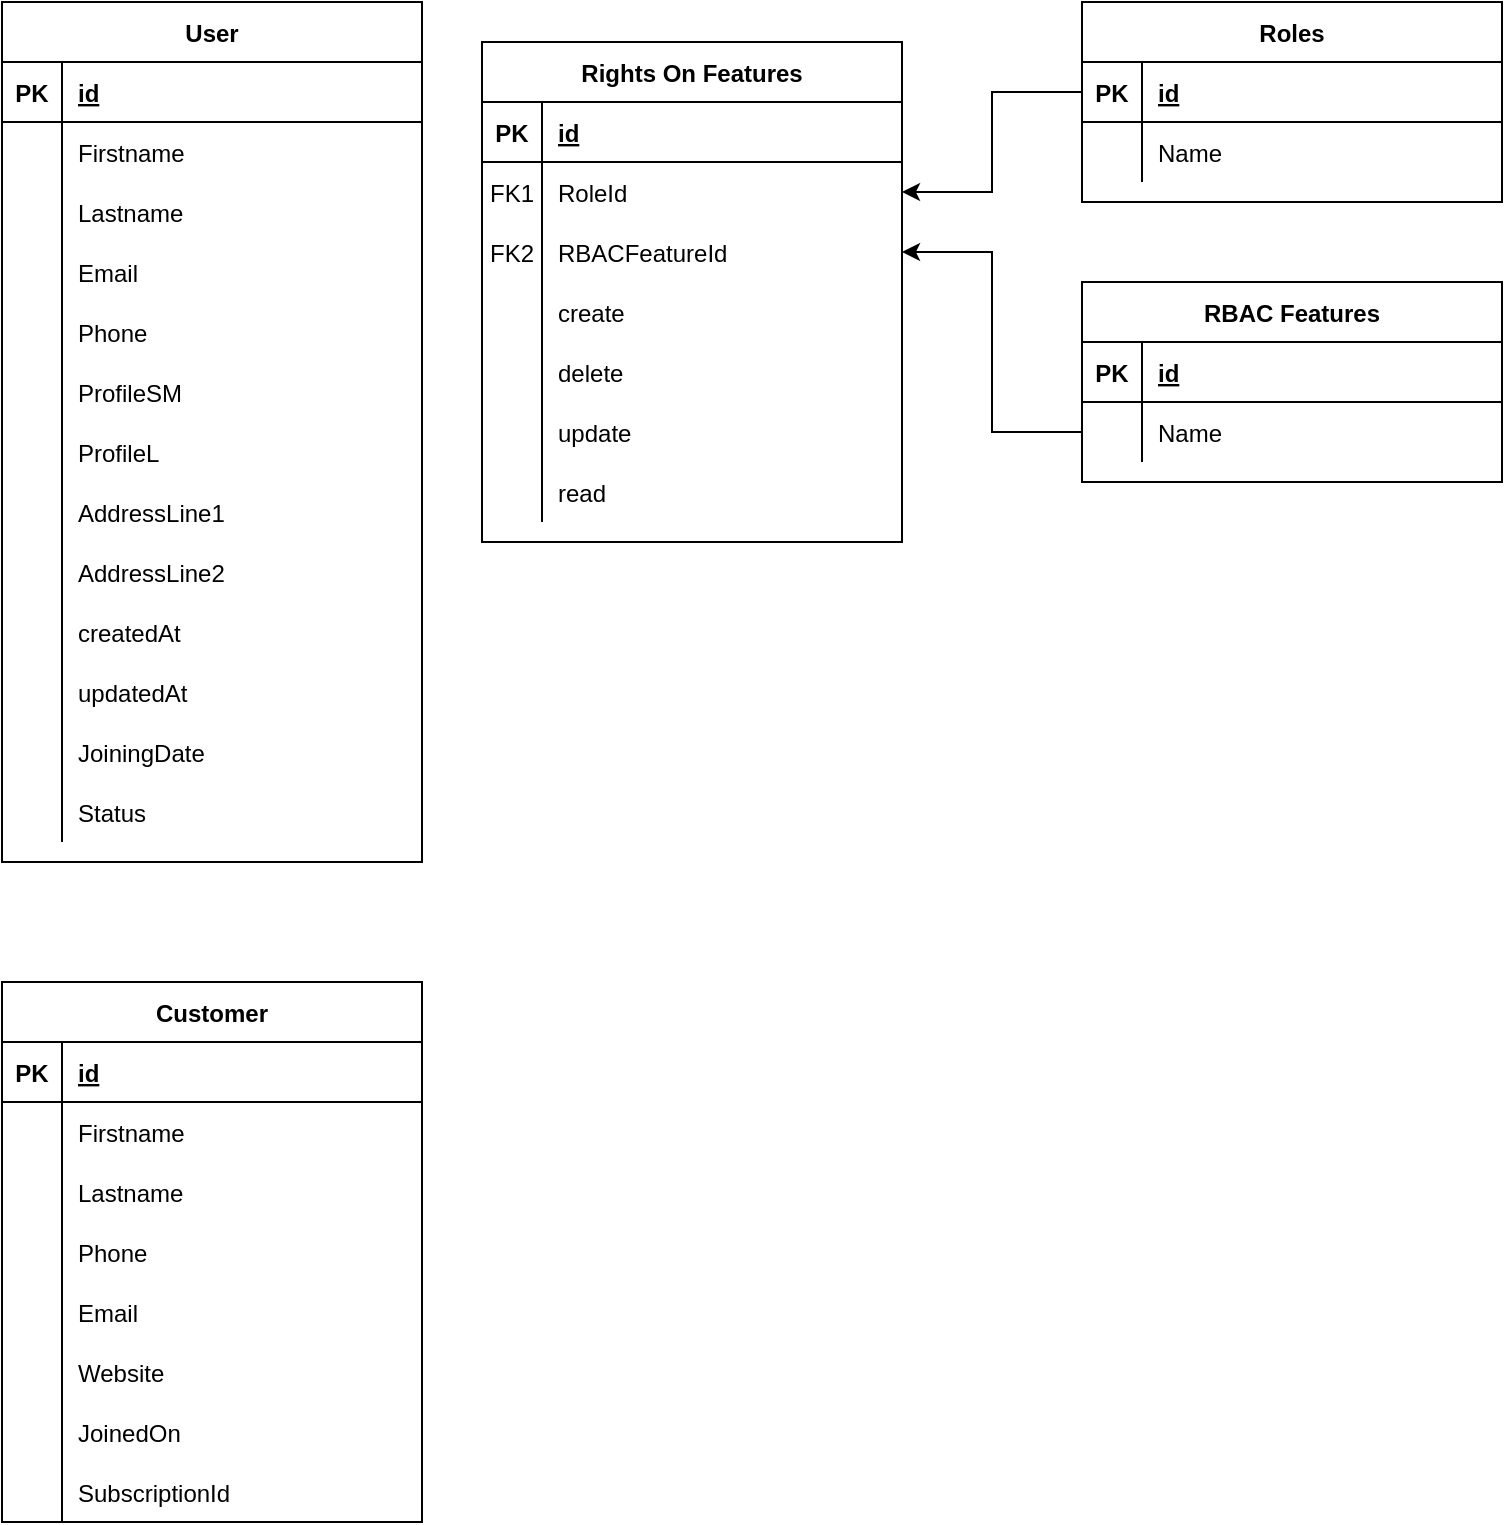 <mxfile version="13.6.6" type="github" pages="2">
  <diagram id="mRNJBiH1zSB1VjhKuQjT" name="Page-1">
    <mxGraphModel dx="946" dy="614" grid="1" gridSize="10" guides="1" tooltips="1" connect="1" arrows="1" fold="1" page="1" pageScale="1" pageWidth="1920" pageHeight="1200" math="0" shadow="0">
      <root>
        <mxCell id="0" />
        <mxCell id="1" parent="0" />
        <mxCell id="18IC8A5sWtlLV8zkM78y-1" value="User" style="shape=table;startSize=30;container=1;collapsible=1;childLayout=tableLayout;fixedRows=1;rowLines=0;fontStyle=1;align=center;resizeLast=1;" parent="1" vertex="1">
          <mxGeometry x="50" y="30" width="210" height="430" as="geometry">
            <mxRectangle x="50" y="30" width="60" height="30" as="alternateBounds" />
          </mxGeometry>
        </mxCell>
        <mxCell id="18IC8A5sWtlLV8zkM78y-2" value="" style="shape=partialRectangle;collapsible=0;dropTarget=0;pointerEvents=0;fillColor=none;top=0;left=0;bottom=1;right=0;points=[[0,0.5],[1,0.5]];portConstraint=eastwest;" parent="18IC8A5sWtlLV8zkM78y-1" vertex="1">
          <mxGeometry y="30" width="210" height="30" as="geometry" />
        </mxCell>
        <mxCell id="18IC8A5sWtlLV8zkM78y-3" value="PK" style="shape=partialRectangle;connectable=0;fillColor=none;top=0;left=0;bottom=0;right=0;fontStyle=1;overflow=hidden;" parent="18IC8A5sWtlLV8zkM78y-2" vertex="1">
          <mxGeometry width="30" height="30" as="geometry" />
        </mxCell>
        <mxCell id="18IC8A5sWtlLV8zkM78y-4" value="id" style="shape=partialRectangle;connectable=0;fillColor=none;top=0;left=0;bottom=0;right=0;align=left;spacingLeft=6;fontStyle=5;overflow=hidden;" parent="18IC8A5sWtlLV8zkM78y-2" vertex="1">
          <mxGeometry x="30" width="180" height="30" as="geometry" />
        </mxCell>
        <mxCell id="18IC8A5sWtlLV8zkM78y-5" value="" style="shape=partialRectangle;collapsible=0;dropTarget=0;pointerEvents=0;fillColor=none;top=0;left=0;bottom=0;right=0;points=[[0,0.5],[1,0.5]];portConstraint=eastwest;" parent="18IC8A5sWtlLV8zkM78y-1" vertex="1">
          <mxGeometry y="60" width="210" height="30" as="geometry" />
        </mxCell>
        <mxCell id="18IC8A5sWtlLV8zkM78y-6" value="" style="shape=partialRectangle;connectable=0;fillColor=none;top=0;left=0;bottom=0;right=0;editable=1;overflow=hidden;" parent="18IC8A5sWtlLV8zkM78y-5" vertex="1">
          <mxGeometry width="30" height="30" as="geometry" />
        </mxCell>
        <mxCell id="18IC8A5sWtlLV8zkM78y-7" value="Firstname" style="shape=partialRectangle;connectable=0;fillColor=none;top=0;left=0;bottom=0;right=0;align=left;spacingLeft=6;overflow=hidden;" parent="18IC8A5sWtlLV8zkM78y-5" vertex="1">
          <mxGeometry x="30" width="180" height="30" as="geometry" />
        </mxCell>
        <mxCell id="18IC8A5sWtlLV8zkM78y-8" value="" style="shape=partialRectangle;collapsible=0;dropTarget=0;pointerEvents=0;fillColor=none;top=0;left=0;bottom=0;right=0;points=[[0,0.5],[1,0.5]];portConstraint=eastwest;" parent="18IC8A5sWtlLV8zkM78y-1" vertex="1">
          <mxGeometry y="90" width="210" height="30" as="geometry" />
        </mxCell>
        <mxCell id="18IC8A5sWtlLV8zkM78y-9" value="" style="shape=partialRectangle;connectable=0;fillColor=none;top=0;left=0;bottom=0;right=0;editable=1;overflow=hidden;" parent="18IC8A5sWtlLV8zkM78y-8" vertex="1">
          <mxGeometry width="30" height="30" as="geometry" />
        </mxCell>
        <mxCell id="18IC8A5sWtlLV8zkM78y-10" value="Lastname" style="shape=partialRectangle;connectable=0;fillColor=none;top=0;left=0;bottom=0;right=0;align=left;spacingLeft=6;overflow=hidden;" parent="18IC8A5sWtlLV8zkM78y-8" vertex="1">
          <mxGeometry x="30" width="180" height="30" as="geometry" />
        </mxCell>
        <mxCell id="18IC8A5sWtlLV8zkM78y-11" value="" style="shape=partialRectangle;collapsible=0;dropTarget=0;pointerEvents=0;fillColor=none;top=0;left=0;bottom=0;right=0;points=[[0,0.5],[1,0.5]];portConstraint=eastwest;" parent="18IC8A5sWtlLV8zkM78y-1" vertex="1">
          <mxGeometry y="120" width="210" height="30" as="geometry" />
        </mxCell>
        <mxCell id="18IC8A5sWtlLV8zkM78y-12" value="" style="shape=partialRectangle;connectable=0;fillColor=none;top=0;left=0;bottom=0;right=0;editable=1;overflow=hidden;" parent="18IC8A5sWtlLV8zkM78y-11" vertex="1">
          <mxGeometry width="30" height="30" as="geometry" />
        </mxCell>
        <mxCell id="18IC8A5sWtlLV8zkM78y-13" value="Email" style="shape=partialRectangle;connectable=0;fillColor=none;top=0;left=0;bottom=0;right=0;align=left;spacingLeft=6;overflow=hidden;" parent="18IC8A5sWtlLV8zkM78y-11" vertex="1">
          <mxGeometry x="30" width="180" height="30" as="geometry" />
        </mxCell>
        <mxCell id="18IC8A5sWtlLV8zkM78y-14" style="shape=partialRectangle;collapsible=0;dropTarget=0;pointerEvents=0;fillColor=none;top=0;left=0;bottom=0;right=0;points=[[0,0.5],[1,0.5]];portConstraint=eastwest;" parent="18IC8A5sWtlLV8zkM78y-1" vertex="1">
          <mxGeometry y="150" width="210" height="30" as="geometry" />
        </mxCell>
        <mxCell id="18IC8A5sWtlLV8zkM78y-15" style="shape=partialRectangle;connectable=0;fillColor=none;top=0;left=0;bottom=0;right=0;editable=1;overflow=hidden;" parent="18IC8A5sWtlLV8zkM78y-14" vertex="1">
          <mxGeometry width="30" height="30" as="geometry" />
        </mxCell>
        <mxCell id="18IC8A5sWtlLV8zkM78y-16" value="Phone" style="shape=partialRectangle;connectable=0;fillColor=none;top=0;left=0;bottom=0;right=0;align=left;spacingLeft=6;overflow=hidden;" parent="18IC8A5sWtlLV8zkM78y-14" vertex="1">
          <mxGeometry x="30" width="180" height="30" as="geometry" />
        </mxCell>
        <mxCell id="18IC8A5sWtlLV8zkM78y-17" style="shape=partialRectangle;collapsible=0;dropTarget=0;pointerEvents=0;fillColor=none;top=0;left=0;bottom=0;right=0;points=[[0,0.5],[1,0.5]];portConstraint=eastwest;" parent="18IC8A5sWtlLV8zkM78y-1" vertex="1">
          <mxGeometry y="180" width="210" height="30" as="geometry" />
        </mxCell>
        <mxCell id="18IC8A5sWtlLV8zkM78y-18" style="shape=partialRectangle;connectable=0;fillColor=none;top=0;left=0;bottom=0;right=0;editable=1;overflow=hidden;" parent="18IC8A5sWtlLV8zkM78y-17" vertex="1">
          <mxGeometry width="30" height="30" as="geometry" />
        </mxCell>
        <mxCell id="18IC8A5sWtlLV8zkM78y-19" value="ProfileSM" style="shape=partialRectangle;connectable=0;fillColor=none;top=0;left=0;bottom=0;right=0;align=left;spacingLeft=6;overflow=hidden;" parent="18IC8A5sWtlLV8zkM78y-17" vertex="1">
          <mxGeometry x="30" width="180" height="30" as="geometry" />
        </mxCell>
        <mxCell id="18IC8A5sWtlLV8zkM78y-20" style="shape=partialRectangle;collapsible=0;dropTarget=0;pointerEvents=0;fillColor=none;top=0;left=0;bottom=0;right=0;points=[[0,0.5],[1,0.5]];portConstraint=eastwest;" parent="18IC8A5sWtlLV8zkM78y-1" vertex="1">
          <mxGeometry y="210" width="210" height="30" as="geometry" />
        </mxCell>
        <mxCell id="18IC8A5sWtlLV8zkM78y-21" style="shape=partialRectangle;connectable=0;fillColor=none;top=0;left=0;bottom=0;right=0;editable=1;overflow=hidden;" parent="18IC8A5sWtlLV8zkM78y-20" vertex="1">
          <mxGeometry width="30" height="30" as="geometry" />
        </mxCell>
        <mxCell id="18IC8A5sWtlLV8zkM78y-22" value="ProfileL" style="shape=partialRectangle;connectable=0;fillColor=none;top=0;left=0;bottom=0;right=0;align=left;spacingLeft=6;overflow=hidden;" parent="18IC8A5sWtlLV8zkM78y-20" vertex="1">
          <mxGeometry x="30" width="180" height="30" as="geometry" />
        </mxCell>
        <mxCell id="18IC8A5sWtlLV8zkM78y-23" style="shape=partialRectangle;collapsible=0;dropTarget=0;pointerEvents=0;fillColor=none;top=0;left=0;bottom=0;right=0;points=[[0,0.5],[1,0.5]];portConstraint=eastwest;" parent="18IC8A5sWtlLV8zkM78y-1" vertex="1">
          <mxGeometry y="240" width="210" height="30" as="geometry" />
        </mxCell>
        <mxCell id="18IC8A5sWtlLV8zkM78y-24" style="shape=partialRectangle;connectable=0;fillColor=none;top=0;left=0;bottom=0;right=0;editable=1;overflow=hidden;" parent="18IC8A5sWtlLV8zkM78y-23" vertex="1">
          <mxGeometry width="30" height="30" as="geometry" />
        </mxCell>
        <mxCell id="18IC8A5sWtlLV8zkM78y-25" value="AddressLine1" style="shape=partialRectangle;connectable=0;fillColor=none;top=0;left=0;bottom=0;right=0;align=left;spacingLeft=6;overflow=hidden;" parent="18IC8A5sWtlLV8zkM78y-23" vertex="1">
          <mxGeometry x="30" width="180" height="30" as="geometry" />
        </mxCell>
        <mxCell id="18IC8A5sWtlLV8zkM78y-26" style="shape=partialRectangle;collapsible=0;dropTarget=0;pointerEvents=0;fillColor=none;top=0;left=0;bottom=0;right=0;points=[[0,0.5],[1,0.5]];portConstraint=eastwest;" parent="18IC8A5sWtlLV8zkM78y-1" vertex="1">
          <mxGeometry y="270" width="210" height="30" as="geometry" />
        </mxCell>
        <mxCell id="18IC8A5sWtlLV8zkM78y-27" style="shape=partialRectangle;connectable=0;fillColor=none;top=0;left=0;bottom=0;right=0;editable=1;overflow=hidden;" parent="18IC8A5sWtlLV8zkM78y-26" vertex="1">
          <mxGeometry width="30" height="30" as="geometry" />
        </mxCell>
        <mxCell id="18IC8A5sWtlLV8zkM78y-28" value="AddressLine2" style="shape=partialRectangle;connectable=0;fillColor=none;top=0;left=0;bottom=0;right=0;align=left;spacingLeft=6;overflow=hidden;" parent="18IC8A5sWtlLV8zkM78y-26" vertex="1">
          <mxGeometry x="30" width="180" height="30" as="geometry" />
        </mxCell>
        <mxCell id="18IC8A5sWtlLV8zkM78y-29" style="shape=partialRectangle;collapsible=0;dropTarget=0;pointerEvents=0;fillColor=none;top=0;left=0;bottom=0;right=0;points=[[0,0.5],[1,0.5]];portConstraint=eastwest;" parent="18IC8A5sWtlLV8zkM78y-1" vertex="1">
          <mxGeometry y="300" width="210" height="30" as="geometry" />
        </mxCell>
        <mxCell id="18IC8A5sWtlLV8zkM78y-30" style="shape=partialRectangle;connectable=0;fillColor=none;top=0;left=0;bottom=0;right=0;editable=1;overflow=hidden;" parent="18IC8A5sWtlLV8zkM78y-29" vertex="1">
          <mxGeometry width="30" height="30" as="geometry" />
        </mxCell>
        <mxCell id="18IC8A5sWtlLV8zkM78y-31" value="createdAt" style="shape=partialRectangle;connectable=0;fillColor=none;top=0;left=0;bottom=0;right=0;align=left;spacingLeft=6;overflow=hidden;" parent="18IC8A5sWtlLV8zkM78y-29" vertex="1">
          <mxGeometry x="30" width="180" height="30" as="geometry" />
        </mxCell>
        <mxCell id="18IC8A5sWtlLV8zkM78y-32" style="shape=partialRectangle;collapsible=0;dropTarget=0;pointerEvents=0;fillColor=none;top=0;left=0;bottom=0;right=0;points=[[0,0.5],[1,0.5]];portConstraint=eastwest;" parent="18IC8A5sWtlLV8zkM78y-1" vertex="1">
          <mxGeometry y="330" width="210" height="30" as="geometry" />
        </mxCell>
        <mxCell id="18IC8A5sWtlLV8zkM78y-33" style="shape=partialRectangle;connectable=0;fillColor=none;top=0;left=0;bottom=0;right=0;editable=1;overflow=hidden;" parent="18IC8A5sWtlLV8zkM78y-32" vertex="1">
          <mxGeometry width="30" height="30" as="geometry" />
        </mxCell>
        <mxCell id="18IC8A5sWtlLV8zkM78y-34" value="updatedAt" style="shape=partialRectangle;connectable=0;fillColor=none;top=0;left=0;bottom=0;right=0;align=left;spacingLeft=6;overflow=hidden;" parent="18IC8A5sWtlLV8zkM78y-32" vertex="1">
          <mxGeometry x="30" width="180" height="30" as="geometry" />
        </mxCell>
        <mxCell id="18IC8A5sWtlLV8zkM78y-35" style="shape=partialRectangle;collapsible=0;dropTarget=0;pointerEvents=0;fillColor=none;top=0;left=0;bottom=0;right=0;points=[[0,0.5],[1,0.5]];portConstraint=eastwest;" parent="18IC8A5sWtlLV8zkM78y-1" vertex="1">
          <mxGeometry y="360" width="210" height="30" as="geometry" />
        </mxCell>
        <mxCell id="18IC8A5sWtlLV8zkM78y-36" style="shape=partialRectangle;connectable=0;fillColor=none;top=0;left=0;bottom=0;right=0;editable=1;overflow=hidden;" parent="18IC8A5sWtlLV8zkM78y-35" vertex="1">
          <mxGeometry width="30" height="30" as="geometry" />
        </mxCell>
        <mxCell id="18IC8A5sWtlLV8zkM78y-37" value="JoiningDate" style="shape=partialRectangle;connectable=0;fillColor=none;top=0;left=0;bottom=0;right=0;align=left;spacingLeft=6;overflow=hidden;" parent="18IC8A5sWtlLV8zkM78y-35" vertex="1">
          <mxGeometry x="30" width="180" height="30" as="geometry" />
        </mxCell>
        <mxCell id="18IC8A5sWtlLV8zkM78y-38" style="shape=partialRectangle;collapsible=0;dropTarget=0;pointerEvents=0;fillColor=none;top=0;left=0;bottom=0;right=0;points=[[0,0.5],[1,0.5]];portConstraint=eastwest;" parent="18IC8A5sWtlLV8zkM78y-1" vertex="1">
          <mxGeometry y="390" width="210" height="30" as="geometry" />
        </mxCell>
        <mxCell id="18IC8A5sWtlLV8zkM78y-39" style="shape=partialRectangle;connectable=0;fillColor=none;top=0;left=0;bottom=0;right=0;editable=1;overflow=hidden;" parent="18IC8A5sWtlLV8zkM78y-38" vertex="1">
          <mxGeometry width="30" height="30" as="geometry" />
        </mxCell>
        <mxCell id="18IC8A5sWtlLV8zkM78y-40" value="Status" style="shape=partialRectangle;connectable=0;fillColor=none;top=0;left=0;bottom=0;right=0;align=left;spacingLeft=6;overflow=hidden;" parent="18IC8A5sWtlLV8zkM78y-38" vertex="1">
          <mxGeometry x="30" width="180" height="30" as="geometry" />
        </mxCell>
        <mxCell id="18IC8A5sWtlLV8zkM78y-110" style="edgeStyle=orthogonalEdgeStyle;rounded=0;orthogonalLoop=1;jettySize=auto;html=1;exitX=0;exitY=0.5;exitDx=0;exitDy=0;entryX=1;entryY=0.5;entryDx=0;entryDy=0;" parent="1" source="18IC8A5sWtlLV8zkM78y-42" target="18IC8A5sWtlLV8zkM78y-85" edge="1">
          <mxGeometry relative="1" as="geometry" />
        </mxCell>
        <mxCell id="18IC8A5sWtlLV8zkM78y-111" style="edgeStyle=orthogonalEdgeStyle;rounded=0;orthogonalLoop=1;jettySize=auto;html=1;exitX=0;exitY=0.5;exitDx=0;exitDy=0;entryX=1;entryY=0.5;entryDx=0;entryDy=0;" parent="1" source="18IC8A5sWtlLV8zkM78y-92" target="18IC8A5sWtlLV8zkM78y-95" edge="1">
          <mxGeometry relative="1" as="geometry" />
        </mxCell>
        <mxCell id="18IC8A5sWtlLV8zkM78y-81" value="Rights On Features" style="shape=table;startSize=30;container=1;collapsible=1;childLayout=tableLayout;fixedRows=1;rowLines=0;fontStyle=1;align=center;resizeLast=1;" parent="1" vertex="1">
          <mxGeometry x="290" y="50" width="210" height="250" as="geometry">
            <mxRectangle x="50" y="30" width="60" height="30" as="alternateBounds" />
          </mxGeometry>
        </mxCell>
        <mxCell id="18IC8A5sWtlLV8zkM78y-82" value="" style="shape=partialRectangle;collapsible=0;dropTarget=0;pointerEvents=0;fillColor=none;top=0;left=0;bottom=1;right=0;points=[[0,0.5],[1,0.5]];portConstraint=eastwest;" parent="18IC8A5sWtlLV8zkM78y-81" vertex="1">
          <mxGeometry y="30" width="210" height="30" as="geometry" />
        </mxCell>
        <mxCell id="18IC8A5sWtlLV8zkM78y-83" value="PK" style="shape=partialRectangle;connectable=0;fillColor=none;top=0;left=0;bottom=0;right=0;fontStyle=1;overflow=hidden;" parent="18IC8A5sWtlLV8zkM78y-82" vertex="1">
          <mxGeometry width="30" height="30" as="geometry" />
        </mxCell>
        <mxCell id="18IC8A5sWtlLV8zkM78y-84" value="id" style="shape=partialRectangle;connectable=0;fillColor=none;top=0;left=0;bottom=0;right=0;align=left;spacingLeft=6;fontStyle=5;overflow=hidden;" parent="18IC8A5sWtlLV8zkM78y-82" vertex="1">
          <mxGeometry x="30" width="180" height="30" as="geometry" />
        </mxCell>
        <mxCell id="18IC8A5sWtlLV8zkM78y-85" value="" style="shape=partialRectangle;collapsible=0;dropTarget=0;pointerEvents=0;fillColor=none;top=0;left=0;bottom=0;right=0;points=[[0,0.5],[1,0.5]];portConstraint=eastwest;" parent="18IC8A5sWtlLV8zkM78y-81" vertex="1">
          <mxGeometry y="60" width="210" height="30" as="geometry" />
        </mxCell>
        <mxCell id="18IC8A5sWtlLV8zkM78y-86" value="FK1" style="shape=partialRectangle;connectable=0;fillColor=none;top=0;left=0;bottom=0;right=0;editable=1;overflow=hidden;" parent="18IC8A5sWtlLV8zkM78y-85" vertex="1">
          <mxGeometry width="30" height="30" as="geometry" />
        </mxCell>
        <mxCell id="18IC8A5sWtlLV8zkM78y-87" value="RoleId" style="shape=partialRectangle;connectable=0;fillColor=none;top=0;left=0;bottom=0;right=0;align=left;spacingLeft=6;overflow=hidden;" parent="18IC8A5sWtlLV8zkM78y-85" vertex="1">
          <mxGeometry x="30" width="180" height="30" as="geometry" />
        </mxCell>
        <mxCell id="18IC8A5sWtlLV8zkM78y-95" style="shape=partialRectangle;collapsible=0;dropTarget=0;pointerEvents=0;fillColor=none;top=0;left=0;bottom=0;right=0;points=[[0,0.5],[1,0.5]];portConstraint=eastwest;" parent="18IC8A5sWtlLV8zkM78y-81" vertex="1">
          <mxGeometry y="90" width="210" height="30" as="geometry" />
        </mxCell>
        <mxCell id="18IC8A5sWtlLV8zkM78y-96" value="FK2" style="shape=partialRectangle;connectable=0;fillColor=none;top=0;left=0;bottom=0;right=0;editable=1;overflow=hidden;" parent="18IC8A5sWtlLV8zkM78y-95" vertex="1">
          <mxGeometry width="30" height="30" as="geometry" />
        </mxCell>
        <mxCell id="18IC8A5sWtlLV8zkM78y-97" value="RBACFeatureId" style="shape=partialRectangle;connectable=0;fillColor=none;top=0;left=0;bottom=0;right=0;align=left;spacingLeft=6;overflow=hidden;" parent="18IC8A5sWtlLV8zkM78y-95" vertex="1">
          <mxGeometry x="30" width="180" height="30" as="geometry" />
        </mxCell>
        <mxCell id="18IC8A5sWtlLV8zkM78y-98" style="shape=partialRectangle;collapsible=0;dropTarget=0;pointerEvents=0;fillColor=none;top=0;left=0;bottom=0;right=0;points=[[0,0.5],[1,0.5]];portConstraint=eastwest;" parent="18IC8A5sWtlLV8zkM78y-81" vertex="1">
          <mxGeometry y="120" width="210" height="30" as="geometry" />
        </mxCell>
        <mxCell id="18IC8A5sWtlLV8zkM78y-99" style="shape=partialRectangle;connectable=0;fillColor=none;top=0;left=0;bottom=0;right=0;editable=1;overflow=hidden;" parent="18IC8A5sWtlLV8zkM78y-98" vertex="1">
          <mxGeometry width="30" height="30" as="geometry" />
        </mxCell>
        <mxCell id="18IC8A5sWtlLV8zkM78y-100" value="create" style="shape=partialRectangle;connectable=0;fillColor=none;top=0;left=0;bottom=0;right=0;align=left;spacingLeft=6;overflow=hidden;" parent="18IC8A5sWtlLV8zkM78y-98" vertex="1">
          <mxGeometry x="30" width="180" height="30" as="geometry" />
        </mxCell>
        <mxCell id="18IC8A5sWtlLV8zkM78y-101" style="shape=partialRectangle;collapsible=0;dropTarget=0;pointerEvents=0;fillColor=none;top=0;left=0;bottom=0;right=0;points=[[0,0.5],[1,0.5]];portConstraint=eastwest;" parent="18IC8A5sWtlLV8zkM78y-81" vertex="1">
          <mxGeometry y="150" width="210" height="30" as="geometry" />
        </mxCell>
        <mxCell id="18IC8A5sWtlLV8zkM78y-102" style="shape=partialRectangle;connectable=0;fillColor=none;top=0;left=0;bottom=0;right=0;editable=1;overflow=hidden;" parent="18IC8A5sWtlLV8zkM78y-101" vertex="1">
          <mxGeometry width="30" height="30" as="geometry" />
        </mxCell>
        <mxCell id="18IC8A5sWtlLV8zkM78y-103" value="delete" style="shape=partialRectangle;connectable=0;fillColor=none;top=0;left=0;bottom=0;right=0;align=left;spacingLeft=6;overflow=hidden;" parent="18IC8A5sWtlLV8zkM78y-101" vertex="1">
          <mxGeometry x="30" width="180" height="30" as="geometry" />
        </mxCell>
        <mxCell id="18IC8A5sWtlLV8zkM78y-104" style="shape=partialRectangle;collapsible=0;dropTarget=0;pointerEvents=0;fillColor=none;top=0;left=0;bottom=0;right=0;points=[[0,0.5],[1,0.5]];portConstraint=eastwest;" parent="18IC8A5sWtlLV8zkM78y-81" vertex="1">
          <mxGeometry y="180" width="210" height="30" as="geometry" />
        </mxCell>
        <mxCell id="18IC8A5sWtlLV8zkM78y-105" style="shape=partialRectangle;connectable=0;fillColor=none;top=0;left=0;bottom=0;right=0;editable=1;overflow=hidden;" parent="18IC8A5sWtlLV8zkM78y-104" vertex="1">
          <mxGeometry width="30" height="30" as="geometry" />
        </mxCell>
        <mxCell id="18IC8A5sWtlLV8zkM78y-106" value="update" style="shape=partialRectangle;connectable=0;fillColor=none;top=0;left=0;bottom=0;right=0;align=left;spacingLeft=6;overflow=hidden;" parent="18IC8A5sWtlLV8zkM78y-104" vertex="1">
          <mxGeometry x="30" width="180" height="30" as="geometry" />
        </mxCell>
        <mxCell id="18IC8A5sWtlLV8zkM78y-107" style="shape=partialRectangle;collapsible=0;dropTarget=0;pointerEvents=0;fillColor=none;top=0;left=0;bottom=0;right=0;points=[[0,0.5],[1,0.5]];portConstraint=eastwest;" parent="18IC8A5sWtlLV8zkM78y-81" vertex="1">
          <mxGeometry y="210" width="210" height="30" as="geometry" />
        </mxCell>
        <mxCell id="18IC8A5sWtlLV8zkM78y-108" style="shape=partialRectangle;connectable=0;fillColor=none;top=0;left=0;bottom=0;right=0;editable=1;overflow=hidden;" parent="18IC8A5sWtlLV8zkM78y-107" vertex="1">
          <mxGeometry width="30" height="30" as="geometry" />
        </mxCell>
        <mxCell id="18IC8A5sWtlLV8zkM78y-109" value="read" style="shape=partialRectangle;connectable=0;fillColor=none;top=0;left=0;bottom=0;right=0;align=left;spacingLeft=6;overflow=hidden;" parent="18IC8A5sWtlLV8zkM78y-107" vertex="1">
          <mxGeometry x="30" width="180" height="30" as="geometry" />
        </mxCell>
        <mxCell id="18IC8A5sWtlLV8zkM78y-41" value="Roles" style="shape=table;startSize=30;container=1;collapsible=1;childLayout=tableLayout;fixedRows=1;rowLines=0;fontStyle=1;align=center;resizeLast=1;" parent="1" vertex="1">
          <mxGeometry x="590" y="30" width="210" height="100" as="geometry">
            <mxRectangle x="50" y="30" width="60" height="30" as="alternateBounds" />
          </mxGeometry>
        </mxCell>
        <mxCell id="18IC8A5sWtlLV8zkM78y-42" value="" style="shape=partialRectangle;collapsible=0;dropTarget=0;pointerEvents=0;fillColor=none;top=0;left=0;bottom=1;right=0;points=[[0,0.5],[1,0.5]];portConstraint=eastwest;" parent="18IC8A5sWtlLV8zkM78y-41" vertex="1">
          <mxGeometry y="30" width="210" height="30" as="geometry" />
        </mxCell>
        <mxCell id="18IC8A5sWtlLV8zkM78y-43" value="PK" style="shape=partialRectangle;connectable=0;fillColor=none;top=0;left=0;bottom=0;right=0;fontStyle=1;overflow=hidden;" parent="18IC8A5sWtlLV8zkM78y-42" vertex="1">
          <mxGeometry width="30" height="30" as="geometry" />
        </mxCell>
        <mxCell id="18IC8A5sWtlLV8zkM78y-44" value="id" style="shape=partialRectangle;connectable=0;fillColor=none;top=0;left=0;bottom=0;right=0;align=left;spacingLeft=6;fontStyle=5;overflow=hidden;" parent="18IC8A5sWtlLV8zkM78y-42" vertex="1">
          <mxGeometry x="30" width="180" height="30" as="geometry" />
        </mxCell>
        <mxCell id="18IC8A5sWtlLV8zkM78y-45" value="" style="shape=partialRectangle;collapsible=0;dropTarget=0;pointerEvents=0;fillColor=none;top=0;left=0;bottom=0;right=0;points=[[0,0.5],[1,0.5]];portConstraint=eastwest;" parent="18IC8A5sWtlLV8zkM78y-41" vertex="1">
          <mxGeometry y="60" width="210" height="30" as="geometry" />
        </mxCell>
        <mxCell id="18IC8A5sWtlLV8zkM78y-46" value="" style="shape=partialRectangle;connectable=0;fillColor=none;top=0;left=0;bottom=0;right=0;editable=1;overflow=hidden;" parent="18IC8A5sWtlLV8zkM78y-45" vertex="1">
          <mxGeometry width="30" height="30" as="geometry" />
        </mxCell>
        <mxCell id="18IC8A5sWtlLV8zkM78y-47" value="Name" style="shape=partialRectangle;connectable=0;fillColor=none;top=0;left=0;bottom=0;right=0;align=left;spacingLeft=6;overflow=hidden;" parent="18IC8A5sWtlLV8zkM78y-45" vertex="1">
          <mxGeometry x="30" width="180" height="30" as="geometry" />
        </mxCell>
        <mxCell id="18IC8A5sWtlLV8zkM78y-88" value="RBAC Features" style="shape=table;startSize=30;container=1;collapsible=1;childLayout=tableLayout;fixedRows=1;rowLines=0;fontStyle=1;align=center;resizeLast=1;" parent="1" vertex="1">
          <mxGeometry x="590" y="170" width="210" height="100" as="geometry">
            <mxRectangle x="50" y="30" width="60" height="30" as="alternateBounds" />
          </mxGeometry>
        </mxCell>
        <mxCell id="18IC8A5sWtlLV8zkM78y-89" value="" style="shape=partialRectangle;collapsible=0;dropTarget=0;pointerEvents=0;fillColor=none;top=0;left=0;bottom=1;right=0;points=[[0,0.5],[1,0.5]];portConstraint=eastwest;" parent="18IC8A5sWtlLV8zkM78y-88" vertex="1">
          <mxGeometry y="30" width="210" height="30" as="geometry" />
        </mxCell>
        <mxCell id="18IC8A5sWtlLV8zkM78y-90" value="PK" style="shape=partialRectangle;connectable=0;fillColor=none;top=0;left=0;bottom=0;right=0;fontStyle=1;overflow=hidden;" parent="18IC8A5sWtlLV8zkM78y-89" vertex="1">
          <mxGeometry width="30" height="30" as="geometry" />
        </mxCell>
        <mxCell id="18IC8A5sWtlLV8zkM78y-91" value="id" style="shape=partialRectangle;connectable=0;fillColor=none;top=0;left=0;bottom=0;right=0;align=left;spacingLeft=6;fontStyle=5;overflow=hidden;" parent="18IC8A5sWtlLV8zkM78y-89" vertex="1">
          <mxGeometry x="30" width="180" height="30" as="geometry" />
        </mxCell>
        <mxCell id="18IC8A5sWtlLV8zkM78y-92" value="" style="shape=partialRectangle;collapsible=0;dropTarget=0;pointerEvents=0;fillColor=none;top=0;left=0;bottom=0;right=0;points=[[0,0.5],[1,0.5]];portConstraint=eastwest;" parent="18IC8A5sWtlLV8zkM78y-88" vertex="1">
          <mxGeometry y="60" width="210" height="30" as="geometry" />
        </mxCell>
        <mxCell id="18IC8A5sWtlLV8zkM78y-93" value="" style="shape=partialRectangle;connectable=0;fillColor=none;top=0;left=0;bottom=0;right=0;editable=1;overflow=hidden;" parent="18IC8A5sWtlLV8zkM78y-92" vertex="1">
          <mxGeometry width="30" height="30" as="geometry" />
        </mxCell>
        <mxCell id="18IC8A5sWtlLV8zkM78y-94" value="Name" style="shape=partialRectangle;connectable=0;fillColor=none;top=0;left=0;bottom=0;right=0;align=left;spacingLeft=6;overflow=hidden;" parent="18IC8A5sWtlLV8zkM78y-92" vertex="1">
          <mxGeometry x="30" width="180" height="30" as="geometry" />
        </mxCell>
        <mxCell id="18IC8A5sWtlLV8zkM78y-112" value="Customer" style="shape=table;startSize=30;container=1;collapsible=1;childLayout=tableLayout;fixedRows=1;rowLines=0;fontStyle=1;align=center;resizeLast=1;" parent="1" vertex="1">
          <mxGeometry x="50" y="520" width="210" height="270" as="geometry" />
        </mxCell>
        <mxCell id="18IC8A5sWtlLV8zkM78y-113" value="" style="shape=partialRectangle;collapsible=0;dropTarget=0;pointerEvents=0;fillColor=none;top=0;left=0;bottom=1;right=0;points=[[0,0.5],[1,0.5]];portConstraint=eastwest;" parent="18IC8A5sWtlLV8zkM78y-112" vertex="1">
          <mxGeometry y="30" width="210" height="30" as="geometry" />
        </mxCell>
        <mxCell id="18IC8A5sWtlLV8zkM78y-114" value="PK" style="shape=partialRectangle;connectable=0;fillColor=none;top=0;left=0;bottom=0;right=0;fontStyle=1;overflow=hidden;" parent="18IC8A5sWtlLV8zkM78y-113" vertex="1">
          <mxGeometry width="30" height="30" as="geometry" />
        </mxCell>
        <mxCell id="18IC8A5sWtlLV8zkM78y-115" value="id" style="shape=partialRectangle;connectable=0;fillColor=none;top=0;left=0;bottom=0;right=0;align=left;spacingLeft=6;fontStyle=5;overflow=hidden;" parent="18IC8A5sWtlLV8zkM78y-113" vertex="1">
          <mxGeometry x="30" width="180" height="30" as="geometry" />
        </mxCell>
        <mxCell id="18IC8A5sWtlLV8zkM78y-116" value="" style="shape=partialRectangle;collapsible=0;dropTarget=0;pointerEvents=0;fillColor=none;top=0;left=0;bottom=0;right=0;points=[[0,0.5],[1,0.5]];portConstraint=eastwest;" parent="18IC8A5sWtlLV8zkM78y-112" vertex="1">
          <mxGeometry y="60" width="210" height="30" as="geometry" />
        </mxCell>
        <mxCell id="18IC8A5sWtlLV8zkM78y-117" value="" style="shape=partialRectangle;connectable=0;fillColor=none;top=0;left=0;bottom=0;right=0;editable=1;overflow=hidden;" parent="18IC8A5sWtlLV8zkM78y-116" vertex="1">
          <mxGeometry width="30" height="30" as="geometry" />
        </mxCell>
        <mxCell id="18IC8A5sWtlLV8zkM78y-118" value="Firstname" style="shape=partialRectangle;connectable=0;fillColor=none;top=0;left=0;bottom=0;right=0;align=left;spacingLeft=6;overflow=hidden;" parent="18IC8A5sWtlLV8zkM78y-116" vertex="1">
          <mxGeometry x="30" width="180" height="30" as="geometry" />
        </mxCell>
        <mxCell id="18IC8A5sWtlLV8zkM78y-119" value="" style="shape=partialRectangle;collapsible=0;dropTarget=0;pointerEvents=0;fillColor=none;top=0;left=0;bottom=0;right=0;points=[[0,0.5],[1,0.5]];portConstraint=eastwest;" parent="18IC8A5sWtlLV8zkM78y-112" vertex="1">
          <mxGeometry y="90" width="210" height="30" as="geometry" />
        </mxCell>
        <mxCell id="18IC8A5sWtlLV8zkM78y-120" value="" style="shape=partialRectangle;connectable=0;fillColor=none;top=0;left=0;bottom=0;right=0;editable=1;overflow=hidden;" parent="18IC8A5sWtlLV8zkM78y-119" vertex="1">
          <mxGeometry width="30" height="30" as="geometry" />
        </mxCell>
        <mxCell id="18IC8A5sWtlLV8zkM78y-121" value="Lastname" style="shape=partialRectangle;connectable=0;fillColor=none;top=0;left=0;bottom=0;right=0;align=left;spacingLeft=6;overflow=hidden;" parent="18IC8A5sWtlLV8zkM78y-119" vertex="1">
          <mxGeometry x="30" width="180" height="30" as="geometry" />
        </mxCell>
        <mxCell id="18IC8A5sWtlLV8zkM78y-122" value="" style="shape=partialRectangle;collapsible=0;dropTarget=0;pointerEvents=0;fillColor=none;top=0;left=0;bottom=0;right=0;points=[[0,0.5],[1,0.5]];portConstraint=eastwest;" parent="18IC8A5sWtlLV8zkM78y-112" vertex="1">
          <mxGeometry y="120" width="210" height="30" as="geometry" />
        </mxCell>
        <mxCell id="18IC8A5sWtlLV8zkM78y-123" value="" style="shape=partialRectangle;connectable=0;fillColor=none;top=0;left=0;bottom=0;right=0;editable=1;overflow=hidden;" parent="18IC8A5sWtlLV8zkM78y-122" vertex="1">
          <mxGeometry width="30" height="30" as="geometry" />
        </mxCell>
        <mxCell id="18IC8A5sWtlLV8zkM78y-124" value="Phone" style="shape=partialRectangle;connectable=0;fillColor=none;top=0;left=0;bottom=0;right=0;align=left;spacingLeft=6;overflow=hidden;" parent="18IC8A5sWtlLV8zkM78y-122" vertex="1">
          <mxGeometry x="30" width="180" height="30" as="geometry" />
        </mxCell>
        <mxCell id="18IC8A5sWtlLV8zkM78y-125" style="shape=partialRectangle;collapsible=0;dropTarget=0;pointerEvents=0;fillColor=none;top=0;left=0;bottom=0;right=0;points=[[0,0.5],[1,0.5]];portConstraint=eastwest;" parent="18IC8A5sWtlLV8zkM78y-112" vertex="1">
          <mxGeometry y="150" width="210" height="30" as="geometry" />
        </mxCell>
        <mxCell id="18IC8A5sWtlLV8zkM78y-126" style="shape=partialRectangle;connectable=0;fillColor=none;top=0;left=0;bottom=0;right=0;editable=1;overflow=hidden;" parent="18IC8A5sWtlLV8zkM78y-125" vertex="1">
          <mxGeometry width="30" height="30" as="geometry" />
        </mxCell>
        <mxCell id="18IC8A5sWtlLV8zkM78y-127" value="Email" style="shape=partialRectangle;connectable=0;fillColor=none;top=0;left=0;bottom=0;right=0;align=left;spacingLeft=6;overflow=hidden;" parent="18IC8A5sWtlLV8zkM78y-125" vertex="1">
          <mxGeometry x="30" width="180" height="30" as="geometry" />
        </mxCell>
        <mxCell id="18IC8A5sWtlLV8zkM78y-128" style="shape=partialRectangle;collapsible=0;dropTarget=0;pointerEvents=0;fillColor=none;top=0;left=0;bottom=0;right=0;points=[[0,0.5],[1,0.5]];portConstraint=eastwest;" parent="18IC8A5sWtlLV8zkM78y-112" vertex="1">
          <mxGeometry y="180" width="210" height="30" as="geometry" />
        </mxCell>
        <mxCell id="18IC8A5sWtlLV8zkM78y-129" style="shape=partialRectangle;connectable=0;fillColor=none;top=0;left=0;bottom=0;right=0;editable=1;overflow=hidden;" parent="18IC8A5sWtlLV8zkM78y-128" vertex="1">
          <mxGeometry width="30" height="30" as="geometry" />
        </mxCell>
        <mxCell id="18IC8A5sWtlLV8zkM78y-130" value="Website" style="shape=partialRectangle;connectable=0;fillColor=none;top=0;left=0;bottom=0;right=0;align=left;spacingLeft=6;overflow=hidden;" parent="18IC8A5sWtlLV8zkM78y-128" vertex="1">
          <mxGeometry x="30" width="180" height="30" as="geometry" />
        </mxCell>
        <mxCell id="18IC8A5sWtlLV8zkM78y-134" style="shape=partialRectangle;collapsible=0;dropTarget=0;pointerEvents=0;fillColor=none;top=0;left=0;bottom=0;right=0;points=[[0,0.5],[1,0.5]];portConstraint=eastwest;" parent="18IC8A5sWtlLV8zkM78y-112" vertex="1">
          <mxGeometry y="210" width="210" height="30" as="geometry" />
        </mxCell>
        <mxCell id="18IC8A5sWtlLV8zkM78y-135" style="shape=partialRectangle;connectable=0;fillColor=none;top=0;left=0;bottom=0;right=0;editable=1;overflow=hidden;" parent="18IC8A5sWtlLV8zkM78y-134" vertex="1">
          <mxGeometry width="30" height="30" as="geometry" />
        </mxCell>
        <mxCell id="18IC8A5sWtlLV8zkM78y-136" value="JoinedOn" style="shape=partialRectangle;connectable=0;fillColor=none;top=0;left=0;bottom=0;right=0;align=left;spacingLeft=6;overflow=hidden;" parent="18IC8A5sWtlLV8zkM78y-134" vertex="1">
          <mxGeometry x="30" width="180" height="30" as="geometry" />
        </mxCell>
        <mxCell id="18IC8A5sWtlLV8zkM78y-137" style="shape=partialRectangle;collapsible=0;dropTarget=0;pointerEvents=0;fillColor=none;top=0;left=0;bottom=0;right=0;points=[[0,0.5],[1,0.5]];portConstraint=eastwest;" parent="18IC8A5sWtlLV8zkM78y-112" vertex="1">
          <mxGeometry y="240" width="210" height="30" as="geometry" />
        </mxCell>
        <mxCell id="18IC8A5sWtlLV8zkM78y-138" style="shape=partialRectangle;connectable=0;fillColor=none;top=0;left=0;bottom=0;right=0;editable=1;overflow=hidden;" parent="18IC8A5sWtlLV8zkM78y-137" vertex="1">
          <mxGeometry width="30" height="30" as="geometry" />
        </mxCell>
        <mxCell id="18IC8A5sWtlLV8zkM78y-139" value="SubscriptionId" style="shape=partialRectangle;connectable=0;fillColor=none;top=0;left=0;bottom=0;right=0;align=left;spacingLeft=6;overflow=hidden;" parent="18IC8A5sWtlLV8zkM78y-137" vertex="1">
          <mxGeometry x="30" width="180" height="30" as="geometry" />
        </mxCell>
      </root>
    </mxGraphModel>
  </diagram>
  <diagram id="MaBtyctOQIUQlKzfkd_6" name="Page-2">
    <mxGraphModel dx="946" dy="614" grid="1" gridSize="10" guides="1" tooltips="1" connect="1" arrows="1" fold="1" page="1" pageScale="1" pageWidth="1600" pageHeight="1200" math="0" shadow="0">
      <root>
        <mxCell id="lSPQiEv1fRIUp2lXAafX-0" />
        <mxCell id="lSPQiEv1fRIUp2lXAafX-1" parent="lSPQiEv1fRIUp2lXAafX-0" />
        <mxCell id="lSPQiEv1fRIUp2lXAafX-2" value="Warehouse" style="shape=table;html=1;whiteSpace=wrap;startSize=30;container=1;collapsible=0;childLayout=tableLayout;fixedRows=1;rowLines=0;fontStyle=1;align=center;" vertex="1" parent="lSPQiEv1fRIUp2lXAafX-1">
          <mxGeometry x="50" y="30" width="180" height="240" as="geometry" />
        </mxCell>
        <mxCell id="lSPQiEv1fRIUp2lXAafX-3" value="" style="shape=partialRectangle;html=1;whiteSpace=wrap;collapsible=0;dropTarget=0;pointerEvents=0;fillColor=none;top=0;left=0;bottom=1;right=0;points=[[0,0.5],[1,0.5]];portConstraint=eastwest;" vertex="1" parent="lSPQiEv1fRIUp2lXAafX-2">
          <mxGeometry y="30" width="180" height="30" as="geometry" />
        </mxCell>
        <mxCell id="lSPQiEv1fRIUp2lXAafX-4" value="PK" style="shape=partialRectangle;html=1;whiteSpace=wrap;connectable=0;fillColor=none;top=0;left=0;bottom=0;right=0;overflow=hidden;" vertex="1" parent="lSPQiEv1fRIUp2lXAafX-3">
          <mxGeometry width="40" height="30" as="geometry" />
        </mxCell>
        <mxCell id="lSPQiEv1fRIUp2lXAafX-5" value="id" style="shape=partialRectangle;html=1;whiteSpace=wrap;connectable=0;fillColor=none;top=0;left=0;bottom=0;right=0;align=left;spacingLeft=6;overflow=hidden;" vertex="1" parent="lSPQiEv1fRIUp2lXAafX-3">
          <mxGeometry x="40" width="140" height="30" as="geometry" />
        </mxCell>
        <mxCell id="lSPQiEv1fRIUp2lXAafX-6" value="" style="shape=partialRectangle;html=1;whiteSpace=wrap;collapsible=0;dropTarget=0;pointerEvents=0;fillColor=none;top=0;left=0;bottom=0;right=0;points=[[0,0.5],[1,0.5]];portConstraint=eastwest;" vertex="1" parent="lSPQiEv1fRIUp2lXAafX-2">
          <mxGeometry y="60" width="180" height="30" as="geometry" />
        </mxCell>
        <mxCell id="lSPQiEv1fRIUp2lXAafX-7" value="" style="shape=partialRectangle;html=1;whiteSpace=wrap;connectable=0;fillColor=none;top=0;left=0;bottom=0;right=0;overflow=hidden;" vertex="1" parent="lSPQiEv1fRIUp2lXAafX-6">
          <mxGeometry width="40" height="30" as="geometry" />
        </mxCell>
        <mxCell id="lSPQiEv1fRIUp2lXAafX-8" value="name" style="shape=partialRectangle;html=1;whiteSpace=wrap;connectable=0;fillColor=none;top=0;left=0;bottom=0;right=0;align=left;spacingLeft=6;overflow=hidden;" vertex="1" parent="lSPQiEv1fRIUp2lXAafX-6">
          <mxGeometry x="40" width="140" height="30" as="geometry" />
        </mxCell>
        <mxCell id="lSPQiEv1fRIUp2lXAafX-9" value="" style="shape=partialRectangle;html=1;whiteSpace=wrap;collapsible=0;dropTarget=0;pointerEvents=0;fillColor=none;top=0;left=0;bottom=0;right=0;points=[[0,0.5],[1,0.5]];portConstraint=eastwest;" vertex="1" parent="lSPQiEv1fRIUp2lXAafX-2">
          <mxGeometry y="90" width="180" height="30" as="geometry" />
        </mxCell>
        <mxCell id="lSPQiEv1fRIUp2lXAafX-10" value="" style="shape=partialRectangle;html=1;whiteSpace=wrap;connectable=0;fillColor=none;top=0;left=0;bottom=0;right=0;overflow=hidden;" vertex="1" parent="lSPQiEv1fRIUp2lXAafX-9">
          <mxGeometry width="40" height="30" as="geometry" />
        </mxCell>
        <mxCell id="lSPQiEv1fRIUp2lXAafX-11" value="alias" style="shape=partialRectangle;html=1;whiteSpace=wrap;connectable=0;fillColor=none;top=0;left=0;bottom=0;right=0;align=left;spacingLeft=6;overflow=hidden;" vertex="1" parent="lSPQiEv1fRIUp2lXAafX-9">
          <mxGeometry x="40" width="140" height="30" as="geometry" />
        </mxCell>
        <mxCell id="lSPQiEv1fRIUp2lXAafX-12" style="shape=partialRectangle;html=1;whiteSpace=wrap;collapsible=0;dropTarget=0;pointerEvents=0;fillColor=none;top=0;left=0;bottom=0;right=0;points=[[0,0.5],[1,0.5]];portConstraint=eastwest;" vertex="1" parent="lSPQiEv1fRIUp2lXAafX-2">
          <mxGeometry y="120" width="180" height="30" as="geometry" />
        </mxCell>
        <mxCell id="lSPQiEv1fRIUp2lXAafX-13" value="FK1" style="shape=partialRectangle;html=1;whiteSpace=wrap;connectable=0;fillColor=none;top=0;left=0;bottom=0;right=0;overflow=hidden;" vertex="1" parent="lSPQiEv1fRIUp2lXAafX-12">
          <mxGeometry width="40" height="30" as="geometry" />
        </mxCell>
        <mxCell id="lSPQiEv1fRIUp2lXAafX-14" value="typeId" style="shape=partialRectangle;html=1;whiteSpace=wrap;connectable=0;fillColor=none;top=0;left=0;bottom=0;right=0;align=left;spacingLeft=6;overflow=hidden;" vertex="1" parent="lSPQiEv1fRIUp2lXAafX-12">
          <mxGeometry x="40" width="140" height="30" as="geometry" />
        </mxCell>
        <mxCell id="lSPQiEv1fRIUp2lXAafX-15" style="shape=partialRectangle;html=1;whiteSpace=wrap;collapsible=0;dropTarget=0;pointerEvents=0;fillColor=none;top=0;left=0;bottom=0;right=0;points=[[0,0.5],[1,0.5]];portConstraint=eastwest;" vertex="1" parent="lSPQiEv1fRIUp2lXAafX-2">
          <mxGeometry y="150" width="180" height="30" as="geometry" />
        </mxCell>
        <mxCell id="lSPQiEv1fRIUp2lXAafX-16" style="shape=partialRectangle;html=1;whiteSpace=wrap;connectable=0;fillColor=none;top=0;left=0;bottom=0;right=0;overflow=hidden;" vertex="1" parent="lSPQiEv1fRIUp2lXAafX-15">
          <mxGeometry width="40" height="30" as="geometry" />
        </mxCell>
        <mxCell id="lSPQiEv1fRIUp2lXAafX-17" value="addressLineOne" style="shape=partialRectangle;html=1;whiteSpace=wrap;connectable=0;fillColor=none;top=0;left=0;bottom=0;right=0;align=left;spacingLeft=6;overflow=hidden;" vertex="1" parent="lSPQiEv1fRIUp2lXAafX-15">
          <mxGeometry x="40" width="140" height="30" as="geometry" />
        </mxCell>
        <mxCell id="lSPQiEv1fRIUp2lXAafX-18" style="shape=partialRectangle;html=1;whiteSpace=wrap;collapsible=0;dropTarget=0;pointerEvents=0;fillColor=none;top=0;left=0;bottom=0;right=0;points=[[0,0.5],[1,0.5]];portConstraint=eastwest;" vertex="1" parent="lSPQiEv1fRIUp2lXAafX-2">
          <mxGeometry y="180" width="180" height="30" as="geometry" />
        </mxCell>
        <mxCell id="lSPQiEv1fRIUp2lXAafX-19" style="shape=partialRectangle;html=1;whiteSpace=wrap;connectable=0;fillColor=none;top=0;left=0;bottom=0;right=0;overflow=hidden;" vertex="1" parent="lSPQiEv1fRIUp2lXAafX-18">
          <mxGeometry width="40" height="30" as="geometry" />
        </mxCell>
        <mxCell id="lSPQiEv1fRIUp2lXAafX-20" value="addressLineTwo" style="shape=partialRectangle;html=1;whiteSpace=wrap;connectable=0;fillColor=none;top=0;left=0;bottom=0;right=0;align=left;spacingLeft=6;overflow=hidden;" vertex="1" parent="lSPQiEv1fRIUp2lXAafX-18">
          <mxGeometry x="40" width="140" height="30" as="geometry" />
        </mxCell>
        <mxCell id="lSPQiEv1fRIUp2lXAafX-21" value="ItemCategory" style="shape=table;html=1;whiteSpace=wrap;startSize=30;container=1;collapsible=0;childLayout=tableLayout;fixedRows=1;rowLines=0;fontStyle=1;align=center;" vertex="1" parent="lSPQiEv1fRIUp2lXAafX-1">
          <mxGeometry x="290" y="30" width="180" height="150" as="geometry" />
        </mxCell>
        <mxCell id="lSPQiEv1fRIUp2lXAafX-22" value="" style="shape=partialRectangle;html=1;whiteSpace=wrap;collapsible=0;dropTarget=0;pointerEvents=0;fillColor=none;top=0;left=0;bottom=1;right=0;points=[[0,0.5],[1,0.5]];portConstraint=eastwest;" vertex="1" parent="lSPQiEv1fRIUp2lXAafX-21">
          <mxGeometry y="30" width="180" height="30" as="geometry" />
        </mxCell>
        <mxCell id="lSPQiEv1fRIUp2lXAafX-23" value="PK" style="shape=partialRectangle;html=1;whiteSpace=wrap;connectable=0;fillColor=none;top=0;left=0;bottom=0;right=0;overflow=hidden;" vertex="1" parent="lSPQiEv1fRIUp2lXAafX-22">
          <mxGeometry width="40" height="30" as="geometry" />
        </mxCell>
        <mxCell id="lSPQiEv1fRIUp2lXAafX-24" value="id" style="shape=partialRectangle;html=1;whiteSpace=wrap;connectable=0;fillColor=none;top=0;left=0;bottom=0;right=0;align=left;spacingLeft=6;overflow=hidden;" vertex="1" parent="lSPQiEv1fRIUp2lXAafX-22">
          <mxGeometry x="40" width="140" height="30" as="geometry" />
        </mxCell>
        <mxCell id="lSPQiEv1fRIUp2lXAafX-25" value="" style="shape=partialRectangle;html=1;whiteSpace=wrap;collapsible=0;dropTarget=0;pointerEvents=0;fillColor=none;top=0;left=0;bottom=0;right=0;points=[[0,0.5],[1,0.5]];portConstraint=eastwest;" vertex="1" parent="lSPQiEv1fRIUp2lXAafX-21">
          <mxGeometry y="60" width="180" height="30" as="geometry" />
        </mxCell>
        <mxCell id="lSPQiEv1fRIUp2lXAafX-26" value="" style="shape=partialRectangle;html=1;whiteSpace=wrap;connectable=0;fillColor=none;top=0;left=0;bottom=0;right=0;overflow=hidden;" vertex="1" parent="lSPQiEv1fRIUp2lXAafX-25">
          <mxGeometry width="40" height="30" as="geometry" />
        </mxCell>
        <mxCell id="lSPQiEv1fRIUp2lXAafX-27" value="name" style="shape=partialRectangle;html=1;whiteSpace=wrap;connectable=0;fillColor=none;top=0;left=0;bottom=0;right=0;align=left;spacingLeft=6;overflow=hidden;" vertex="1" parent="lSPQiEv1fRIUp2lXAafX-25">
          <mxGeometry x="40" width="140" height="30" as="geometry" />
        </mxCell>
        <mxCell id="lSPQiEv1fRIUp2lXAafX-28" value="" style="shape=partialRectangle;html=1;whiteSpace=wrap;collapsible=0;dropTarget=0;pointerEvents=0;fillColor=none;top=0;left=0;bottom=0;right=0;points=[[0,0.5],[1,0.5]];portConstraint=eastwest;" vertex="1" parent="lSPQiEv1fRIUp2lXAafX-21">
          <mxGeometry y="90" width="180" height="30" as="geometry" />
        </mxCell>
        <mxCell id="lSPQiEv1fRIUp2lXAafX-29" value="" style="shape=partialRectangle;html=1;whiteSpace=wrap;connectable=0;fillColor=none;top=0;left=0;bottom=0;right=0;overflow=hidden;" vertex="1" parent="lSPQiEv1fRIUp2lXAafX-28">
          <mxGeometry width="40" height="30" as="geometry" />
        </mxCell>
        <mxCell id="lSPQiEv1fRIUp2lXAafX-30" value="alias" style="shape=partialRectangle;html=1;whiteSpace=wrap;connectable=0;fillColor=none;top=0;left=0;bottom=0;right=0;align=left;spacingLeft=6;overflow=hidden;" vertex="1" parent="lSPQiEv1fRIUp2lXAafX-28">
          <mxGeometry x="40" width="140" height="30" as="geometry" />
        </mxCell>
        <mxCell id="lSPQiEv1fRIUp2lXAafX-40" value="itemGroup" style="shape=table;html=1;whiteSpace=wrap;startSize=30;container=1;collapsible=0;childLayout=tableLayout;fixedRows=1;rowLines=0;fontStyle=1;align=center;" vertex="1" parent="lSPQiEv1fRIUp2lXAafX-1">
          <mxGeometry x="530" y="30" width="180" height="150" as="geometry" />
        </mxCell>
        <mxCell id="lSPQiEv1fRIUp2lXAafX-41" value="" style="shape=partialRectangle;html=1;whiteSpace=wrap;collapsible=0;dropTarget=0;pointerEvents=0;fillColor=none;top=0;left=0;bottom=1;right=0;points=[[0,0.5],[1,0.5]];portConstraint=eastwest;" vertex="1" parent="lSPQiEv1fRIUp2lXAafX-40">
          <mxGeometry y="30" width="180" height="30" as="geometry" />
        </mxCell>
        <mxCell id="lSPQiEv1fRIUp2lXAafX-42" value="PK" style="shape=partialRectangle;html=1;whiteSpace=wrap;connectable=0;fillColor=none;top=0;left=0;bottom=0;right=0;overflow=hidden;" vertex="1" parent="lSPQiEv1fRIUp2lXAafX-41">
          <mxGeometry width="40" height="30" as="geometry" />
        </mxCell>
        <mxCell id="lSPQiEv1fRIUp2lXAafX-43" value="id" style="shape=partialRectangle;html=1;whiteSpace=wrap;connectable=0;fillColor=none;top=0;left=0;bottom=0;right=0;align=left;spacingLeft=6;overflow=hidden;" vertex="1" parent="lSPQiEv1fRIUp2lXAafX-41">
          <mxGeometry x="40" width="140" height="30" as="geometry" />
        </mxCell>
        <mxCell id="lSPQiEv1fRIUp2lXAafX-44" value="" style="shape=partialRectangle;html=1;whiteSpace=wrap;collapsible=0;dropTarget=0;pointerEvents=0;fillColor=none;top=0;left=0;bottom=0;right=0;points=[[0,0.5],[1,0.5]];portConstraint=eastwest;" vertex="1" parent="lSPQiEv1fRIUp2lXAafX-40">
          <mxGeometry y="60" width="180" height="30" as="geometry" />
        </mxCell>
        <mxCell id="lSPQiEv1fRIUp2lXAafX-45" value="" style="shape=partialRectangle;html=1;whiteSpace=wrap;connectable=0;fillColor=none;top=0;left=0;bottom=0;right=0;overflow=hidden;" vertex="1" parent="lSPQiEv1fRIUp2lXAafX-44">
          <mxGeometry width="40" height="30" as="geometry" />
        </mxCell>
        <mxCell id="lSPQiEv1fRIUp2lXAafX-46" value="name" style="shape=partialRectangle;html=1;whiteSpace=wrap;connectable=0;fillColor=none;top=0;left=0;bottom=0;right=0;align=left;spacingLeft=6;overflow=hidden;" vertex="1" parent="lSPQiEv1fRIUp2lXAafX-44">
          <mxGeometry x="40" width="140" height="30" as="geometry" />
        </mxCell>
        <mxCell id="lSPQiEv1fRIUp2lXAafX-47" value="" style="shape=partialRectangle;html=1;whiteSpace=wrap;collapsible=0;dropTarget=0;pointerEvents=0;fillColor=none;top=0;left=0;bottom=0;right=0;points=[[0,0.5],[1,0.5]];portConstraint=eastwest;" vertex="1" parent="lSPQiEv1fRIUp2lXAafX-40">
          <mxGeometry y="90" width="180" height="30" as="geometry" />
        </mxCell>
        <mxCell id="lSPQiEv1fRIUp2lXAafX-48" value="" style="shape=partialRectangle;html=1;whiteSpace=wrap;connectable=0;fillColor=none;top=0;left=0;bottom=0;right=0;overflow=hidden;" vertex="1" parent="lSPQiEv1fRIUp2lXAafX-47">
          <mxGeometry width="40" height="30" as="geometry" />
        </mxCell>
        <mxCell id="lSPQiEv1fRIUp2lXAafX-49" value="alias" style="shape=partialRectangle;html=1;whiteSpace=wrap;connectable=0;fillColor=none;top=0;left=0;bottom=0;right=0;align=left;spacingLeft=6;overflow=hidden;" vertex="1" parent="lSPQiEv1fRIUp2lXAafX-47">
          <mxGeometry x="40" width="140" height="30" as="geometry" />
        </mxCell>
        <mxCell id="lSPQiEv1fRIUp2lXAafX-51" value="item" style="shape=table;html=1;whiteSpace=wrap;startSize=30;container=1;collapsible=0;childLayout=tableLayout;fixedRows=1;rowLines=0;fontStyle=1;align=center;" vertex="1" parent="lSPQiEv1fRIUp2lXAafX-1">
          <mxGeometry x="290" y="240" width="180" height="300" as="geometry" />
        </mxCell>
        <mxCell id="lSPQiEv1fRIUp2lXAafX-52" value="" style="shape=partialRectangle;html=1;whiteSpace=wrap;collapsible=0;dropTarget=0;pointerEvents=0;fillColor=none;top=0;left=0;bottom=1;right=0;points=[[0,0.5],[1,0.5]];portConstraint=eastwest;" vertex="1" parent="lSPQiEv1fRIUp2lXAafX-51">
          <mxGeometry y="30" width="180" height="30" as="geometry" />
        </mxCell>
        <mxCell id="lSPQiEv1fRIUp2lXAafX-53" value="PK" style="shape=partialRectangle;html=1;whiteSpace=wrap;connectable=0;fillColor=none;top=0;left=0;bottom=0;right=0;overflow=hidden;" vertex="1" parent="lSPQiEv1fRIUp2lXAafX-52">
          <mxGeometry width="40" height="30" as="geometry" />
        </mxCell>
        <mxCell id="lSPQiEv1fRIUp2lXAafX-54" value="id" style="shape=partialRectangle;html=1;whiteSpace=wrap;connectable=0;fillColor=none;top=0;left=0;bottom=0;right=0;align=left;spacingLeft=6;overflow=hidden;" vertex="1" parent="lSPQiEv1fRIUp2lXAafX-52">
          <mxGeometry x="40" width="140" height="30" as="geometry" />
        </mxCell>
        <mxCell id="lSPQiEv1fRIUp2lXAafX-55" value="" style="shape=partialRectangle;html=1;whiteSpace=wrap;collapsible=0;dropTarget=0;pointerEvents=0;fillColor=none;top=0;left=0;bottom=0;right=0;points=[[0,0.5],[1,0.5]];portConstraint=eastwest;" vertex="1" parent="lSPQiEv1fRIUp2lXAafX-51">
          <mxGeometry y="60" width="180" height="30" as="geometry" />
        </mxCell>
        <mxCell id="lSPQiEv1fRIUp2lXAafX-56" value="" style="shape=partialRectangle;html=1;whiteSpace=wrap;connectable=0;fillColor=none;top=0;left=0;bottom=0;right=0;overflow=hidden;" vertex="1" parent="lSPQiEv1fRIUp2lXAafX-55">
          <mxGeometry width="40" height="30" as="geometry" />
        </mxCell>
        <mxCell id="lSPQiEv1fRIUp2lXAafX-57" value="name" style="shape=partialRectangle;html=1;whiteSpace=wrap;connectable=0;fillColor=none;top=0;left=0;bottom=0;right=0;align=left;spacingLeft=6;overflow=hidden;" vertex="1" parent="lSPQiEv1fRIUp2lXAafX-55">
          <mxGeometry x="40" width="140" height="30" as="geometry" />
        </mxCell>
        <mxCell id="lSPQiEv1fRIUp2lXAafX-58" value="" style="shape=partialRectangle;html=1;whiteSpace=wrap;collapsible=0;dropTarget=0;pointerEvents=0;fillColor=none;top=0;left=0;bottom=0;right=0;points=[[0,0.5],[1,0.5]];portConstraint=eastwest;" vertex="1" parent="lSPQiEv1fRIUp2lXAafX-51">
          <mxGeometry y="90" width="180" height="30" as="geometry" />
        </mxCell>
        <mxCell id="lSPQiEv1fRIUp2lXAafX-59" value="" style="shape=partialRectangle;html=1;whiteSpace=wrap;connectable=0;fillColor=none;top=0;left=0;bottom=0;right=0;overflow=hidden;" vertex="1" parent="lSPQiEv1fRIUp2lXAafX-58">
          <mxGeometry width="40" height="30" as="geometry" />
        </mxCell>
        <mxCell id="lSPQiEv1fRIUp2lXAafX-60" value="alias" style="shape=partialRectangle;html=1;whiteSpace=wrap;connectable=0;fillColor=none;top=0;left=0;bottom=0;right=0;align=left;spacingLeft=6;overflow=hidden;" vertex="1" parent="lSPQiEv1fRIUp2lXAafX-58">
          <mxGeometry x="40" width="140" height="30" as="geometry" />
        </mxCell>
        <mxCell id="lSPQiEv1fRIUp2lXAafX-61" style="shape=partialRectangle;html=1;whiteSpace=wrap;collapsible=0;dropTarget=0;pointerEvents=0;fillColor=none;top=0;left=0;bottom=0;right=0;points=[[0,0.5],[1,0.5]];portConstraint=eastwest;" vertex="1" parent="lSPQiEv1fRIUp2lXAafX-51">
          <mxGeometry y="120" width="180" height="30" as="geometry" />
        </mxCell>
        <mxCell id="lSPQiEv1fRIUp2lXAafX-62" style="shape=partialRectangle;html=1;whiteSpace=wrap;connectable=0;fillColor=none;top=0;left=0;bottom=0;right=0;overflow=hidden;" vertex="1" parent="lSPQiEv1fRIUp2lXAafX-61">
          <mxGeometry width="40" height="30" as="geometry" />
        </mxCell>
        <mxCell id="lSPQiEv1fRIUp2lXAafX-63" value="groupId" style="shape=partialRectangle;html=1;whiteSpace=wrap;connectable=0;fillColor=none;top=0;left=0;bottom=0;right=0;align=left;spacingLeft=6;overflow=hidden;" vertex="1" parent="lSPQiEv1fRIUp2lXAafX-61">
          <mxGeometry x="40" width="140" height="30" as="geometry" />
        </mxCell>
        <mxCell id="lSPQiEv1fRIUp2lXAafX-64" style="shape=partialRectangle;html=1;whiteSpace=wrap;collapsible=0;dropTarget=0;pointerEvents=0;fillColor=none;top=0;left=0;bottom=0;right=0;points=[[0,0.5],[1,0.5]];portConstraint=eastwest;" vertex="1" parent="lSPQiEv1fRIUp2lXAafX-51">
          <mxGeometry y="150" width="180" height="30" as="geometry" />
        </mxCell>
        <mxCell id="lSPQiEv1fRIUp2lXAafX-65" style="shape=partialRectangle;html=1;whiteSpace=wrap;connectable=0;fillColor=none;top=0;left=0;bottom=0;right=0;overflow=hidden;" vertex="1" parent="lSPQiEv1fRIUp2lXAafX-64">
          <mxGeometry width="40" height="30" as="geometry" />
        </mxCell>
        <mxCell id="lSPQiEv1fRIUp2lXAafX-66" value="brandId" style="shape=partialRectangle;html=1;whiteSpace=wrap;connectable=0;fillColor=none;top=0;left=0;bottom=0;right=0;align=left;spacingLeft=6;overflow=hidden;" vertex="1" parent="lSPQiEv1fRIUp2lXAafX-64">
          <mxGeometry x="40" width="140" height="30" as="geometry" />
        </mxCell>
        <mxCell id="lSPQiEv1fRIUp2lXAafX-67" style="shape=partialRectangle;html=1;whiteSpace=wrap;collapsible=0;dropTarget=0;pointerEvents=0;fillColor=none;top=0;left=0;bottom=0;right=0;points=[[0,0.5],[1,0.5]];portConstraint=eastwest;" vertex="1" parent="lSPQiEv1fRIUp2lXAafX-51">
          <mxGeometry y="180" width="180" height="30" as="geometry" />
        </mxCell>
        <mxCell id="lSPQiEv1fRIUp2lXAafX-68" value="" style="shape=partialRectangle;html=1;whiteSpace=wrap;connectable=0;fillColor=none;top=0;left=0;bottom=0;right=0;overflow=hidden;" vertex="1" parent="lSPQiEv1fRIUp2lXAafX-67">
          <mxGeometry width="40" height="30" as="geometry" />
        </mxCell>
        <mxCell id="lSPQiEv1fRIUp2lXAafX-69" value="categoryId" style="shape=partialRectangle;html=1;whiteSpace=wrap;connectable=0;fillColor=none;top=0;left=0;bottom=0;right=0;align=left;spacingLeft=6;overflow=hidden;" vertex="1" parent="lSPQiEv1fRIUp2lXAafX-67">
          <mxGeometry x="40" width="140" height="30" as="geometry" />
        </mxCell>
        <mxCell id="lSPQiEv1fRIUp2lXAafX-70" style="shape=partialRectangle;html=1;whiteSpace=wrap;collapsible=0;dropTarget=0;pointerEvents=0;fillColor=none;top=0;left=0;bottom=0;right=0;points=[[0,0.5],[1,0.5]];portConstraint=eastwest;" vertex="1" parent="lSPQiEv1fRIUp2lXAafX-51">
          <mxGeometry y="210" width="180" height="30" as="geometry" />
        </mxCell>
        <mxCell id="lSPQiEv1fRIUp2lXAafX-71" style="shape=partialRectangle;html=1;whiteSpace=wrap;connectable=0;fillColor=none;top=0;left=0;bottom=0;right=0;overflow=hidden;" vertex="1" parent="lSPQiEv1fRIUp2lXAafX-70">
          <mxGeometry width="40" height="30" as="geometry" />
        </mxCell>
        <mxCell id="lSPQiEv1fRIUp2lXAafX-72" value="description" style="shape=partialRectangle;html=1;whiteSpace=wrap;connectable=0;fillColor=none;top=0;left=0;bottom=0;right=0;align=left;spacingLeft=6;overflow=hidden;" vertex="1" parent="lSPQiEv1fRIUp2lXAafX-70">
          <mxGeometry x="40" width="140" height="30" as="geometry" />
        </mxCell>
        <mxCell id="lSPQiEv1fRIUp2lXAafX-73" style="shape=partialRectangle;html=1;whiteSpace=wrap;collapsible=0;dropTarget=0;pointerEvents=0;fillColor=none;top=0;left=0;bottom=0;right=0;points=[[0,0.5],[1,0.5]];portConstraint=eastwest;" vertex="1" parent="lSPQiEv1fRIUp2lXAafX-51">
          <mxGeometry y="240" width="180" height="30" as="geometry" />
        </mxCell>
        <mxCell id="lSPQiEv1fRIUp2lXAafX-74" style="shape=partialRectangle;html=1;whiteSpace=wrap;connectable=0;fillColor=none;top=0;left=0;bottom=0;right=0;overflow=hidden;" vertex="1" parent="lSPQiEv1fRIUp2lXAafX-73">
          <mxGeometry width="40" height="30" as="geometry" />
        </mxCell>
        <mxCell id="lSPQiEv1fRIUp2lXAafX-75" value="uomId" style="shape=partialRectangle;html=1;whiteSpace=wrap;connectable=0;fillColor=none;top=0;left=0;bottom=0;right=0;align=left;spacingLeft=6;overflow=hidden;" vertex="1" parent="lSPQiEv1fRIUp2lXAafX-73">
          <mxGeometry x="40" width="140" height="30" as="geometry" />
        </mxCell>
      </root>
    </mxGraphModel>
  </diagram>
</mxfile>
